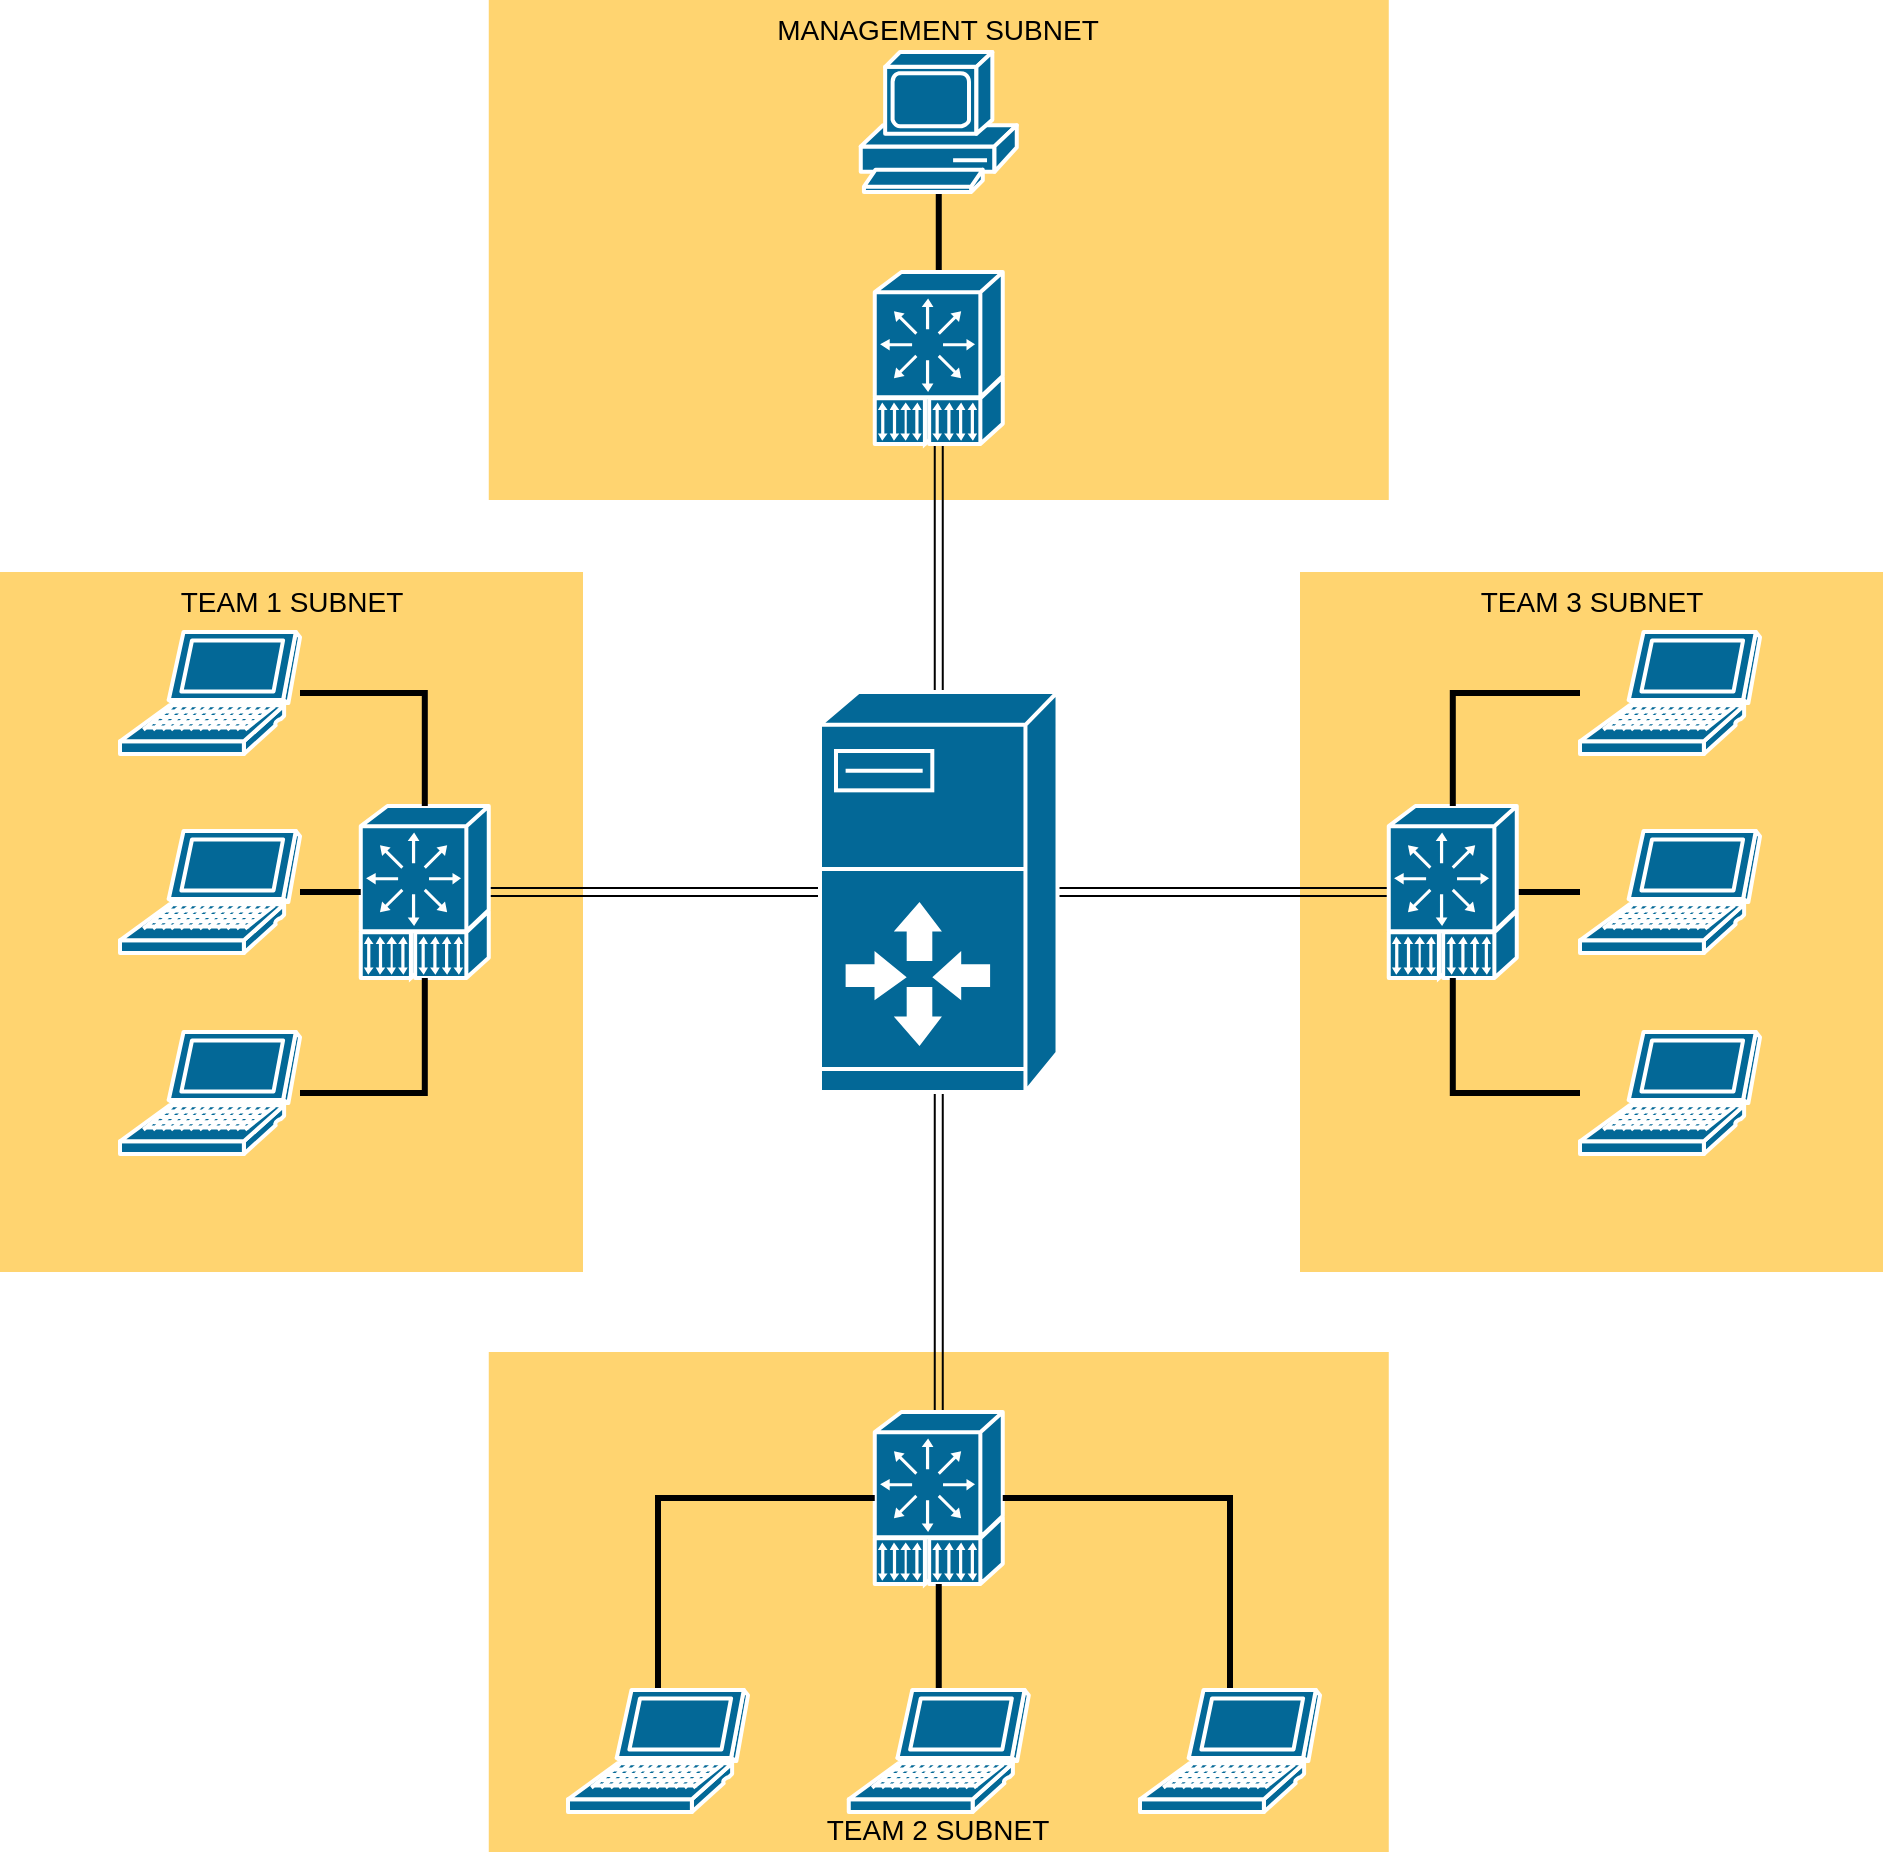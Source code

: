 <mxfile version="12.7.0" type="github"><diagram id="l5GeEBfZHHssQlTQPTFa" name="Page-1"><mxGraphModel dx="1944" dy="2143" grid="1" gridSize="10" guides="1" tooltips="1" connect="1" arrows="1" fold="1" page="1" pageScale="1" pageWidth="827" pageHeight="1169" math="0" shadow="0"><root><mxCell id="0"/><mxCell id="1" parent="0"/><mxCell id="af_4JqwX-g0Q7I4TWF5g-32" value="TEAM 2 SUBNET" style="whiteSpace=wrap;html=1;fillColor=#FFD470;gradientColor=none;fontSize=14;strokeColor=none;verticalAlign=bottom;flipV=0;flipH=0;align=center;labelPosition=center;verticalLabelPosition=middle;direction=south;aspect=fixed;" vertex="1" parent="1"><mxGeometry x="-225.62" y="230" width="450" height="250" as="geometry"/></mxCell><mxCell id="af_4JqwX-g0Q7I4TWF5g-33" value="TEAM 3 SUBNET" style="whiteSpace=wrap;html=1;fillColor=#FFD470;gradientColor=none;fontSize=14;strokeColor=none;verticalAlign=top;aspect=fixed;" vertex="1" parent="1"><mxGeometry x="180" y="-160" width="291.5" height="350" as="geometry"/></mxCell><mxCell id="af_4JqwX-g0Q7I4TWF5g-31" value="MANAGEMENT SUBNET" style="whiteSpace=wrap;html=1;fillColor=#FFD470;gradientColor=none;fontSize=14;strokeColor=none;verticalAlign=top;" vertex="1" parent="1"><mxGeometry x="-225.62" y="-446" width="450" height="250" as="geometry"/></mxCell><mxCell id="af_4JqwX-g0Q7I4TWF5g-30" value="TEAM 1 SUBNET" style="whiteSpace=wrap;html=1;fillColor=#FFD470;gradientColor=none;fontSize=14;strokeColor=none;verticalAlign=top;aspect=fixed;" vertex="1" parent="1"><mxGeometry x="-470" y="-160" width="291.5" height="350" as="geometry"/></mxCell><mxCell id="af_4JqwX-g0Q7I4TWF5g-16" value="" style="edgeStyle=orthogonalEdgeStyle;rounded=0;orthogonalLoop=1;jettySize=auto;html=1;shape=link;" edge="1" parent="1" source="af_4JqwX-g0Q7I4TWF5g-1" target="af_4JqwX-g0Q7I4TWF5g-14"><mxGeometry relative="1" as="geometry"/></mxCell><mxCell id="af_4JqwX-g0Q7I4TWF5g-17" value="" style="edgeStyle=orthogonalEdgeStyle;rounded=0;orthogonalLoop=1;jettySize=auto;html=1;shape=link;" edge="1" parent="1" source="af_4JqwX-g0Q7I4TWF5g-1" target="af_4JqwX-g0Q7I4TWF5g-13"><mxGeometry relative="1" as="geometry"/></mxCell><mxCell id="af_4JqwX-g0Q7I4TWF5g-18" value="" style="edgeStyle=orthogonalEdgeStyle;rounded=0;orthogonalLoop=1;jettySize=auto;html=1;shape=link;" edge="1" parent="1" source="af_4JqwX-g0Q7I4TWF5g-1" target="af_4JqwX-g0Q7I4TWF5g-12"><mxGeometry relative="1" as="geometry"/></mxCell><mxCell id="af_4JqwX-g0Q7I4TWF5g-19" value="" style="edgeStyle=orthogonalEdgeStyle;rounded=0;orthogonalLoop=1;jettySize=auto;html=1;shape=link;" edge="1" parent="1" source="af_4JqwX-g0Q7I4TWF5g-1" target="af_4JqwX-g0Q7I4TWF5g-11"><mxGeometry relative="1" as="geometry"/></mxCell><mxCell id="af_4JqwX-g0Q7I4TWF5g-1" value="" style="shape=mxgraph.cisco.servers.server_with_router;html=1;dashed=0;fillColor=#036897;strokeColor=#ffffff;strokeWidth=2;verticalLabelPosition=bottom;verticalAlign=top" vertex="1" parent="1"><mxGeometry x="-60" y="-100" width="118.76" height="200" as="geometry"/></mxCell><mxCell id="af_4JqwX-g0Q7I4TWF5g-91" value="" style="edgeStyle=orthogonalEdgeStyle;rounded=0;orthogonalLoop=1;jettySize=auto;html=1;endArrow=none;endFill=0;strokeWidth=3;" edge="1" parent="1" source="af_4JqwX-g0Q7I4TWF5g-11" target="af_4JqwX-g0Q7I4TWF5g-20"><mxGeometry relative="1" as="geometry"/></mxCell><mxCell id="af_4JqwX-g0Q7I4TWF5g-11" value="" style="shape=mxgraph.cisco.computers_and_peripherals.pc_adapter_card;html=1;dashed=0;fillColor=#036897;strokeColor=#ffffff;strokeWidth=2;verticalLabelPosition=bottom;verticalAlign=top" vertex="1" parent="1"><mxGeometry x="-32.62" y="-310" width="64" height="86" as="geometry"/></mxCell><mxCell id="af_4JqwX-g0Q7I4TWF5g-12" value="" style="shape=mxgraph.cisco.computers_and_peripherals.pc_adapter_card;html=1;dashed=0;fillColor=#036897;strokeColor=#ffffff;strokeWidth=2;verticalLabelPosition=bottom;verticalAlign=top" vertex="1" parent="1"><mxGeometry x="-289.62" y="-43" width="64" height="86" as="geometry"/></mxCell><mxCell id="af_4JqwX-g0Q7I4TWF5g-92" value="" style="edgeStyle=orthogonalEdgeStyle;rounded=0;orthogonalLoop=1;jettySize=auto;html=1;endArrow=none;endFill=0;strokeWidth=3;" edge="1" parent="1" source="af_4JqwX-g0Q7I4TWF5g-13" target="af_4JqwX-g0Q7I4TWF5g-44"><mxGeometry relative="1" as="geometry"/></mxCell><mxCell id="af_4JqwX-g0Q7I4TWF5g-13" value="" style="shape=mxgraph.cisco.computers_and_peripherals.pc_adapter_card;html=1;dashed=0;fillColor=#036897;strokeColor=#ffffff;strokeWidth=2;verticalLabelPosition=bottom;verticalAlign=top" vertex="1" parent="1"><mxGeometry x="224.38" y="-43" width="64" height="86" as="geometry"/></mxCell><mxCell id="af_4JqwX-g0Q7I4TWF5g-14" value="" style="shape=mxgraph.cisco.computers_and_peripherals.pc_adapter_card;html=1;dashed=0;fillColor=#036897;strokeColor=#ffffff;strokeWidth=2;verticalLabelPosition=bottom;verticalAlign=top" vertex="1" parent="1"><mxGeometry x="-32.62" y="260" width="64" height="86" as="geometry"/></mxCell><mxCell id="af_4JqwX-g0Q7I4TWF5g-20" value="" style="shape=mxgraph.cisco.computers_and_peripherals.pc;html=1;pointerEvents=1;dashed=0;fillColor=#036897;strokeColor=#ffffff;strokeWidth=2;verticalLabelPosition=bottom;verticalAlign=top;align=center;outlineConnect=0;" vertex="1" parent="1"><mxGeometry x="-39.62" y="-420" width="78" height="70" as="geometry"/></mxCell><mxCell id="af_4JqwX-g0Q7I4TWF5g-29" value="&lt;span style=&quot;color: rgba(0 , 0 , 0 , 0) ; font-family: monospace ; font-size: 0px&quot;&gt;%3CmxGraphModel%3E%3Croot%3E%3CmxCell%20id%3D%220%22%2F%3E%3CmxCell%20id%3D%221%22%20parent%3D%220%22%2F%3E%3CmxCell%20id%3D%222%22%20value%3D%22Enterprise%20Networks%22%20style%3D%22whiteSpace%3Dwrap%3Bhtml%3D1%3BfillColor%3D%23FFD470%3BgradientColor%3Dnone%3BfontSize%3D14%3BstrokeColor%3Dnone%3BverticalAlign%3Dtop%3B%22%20vertex%3D%221%22%20parent%3D%221%22%3E%3CmxGeometry%20x%3D%22170%22%20y%3D%22100%22%20width%3D%22317%22%20height%3D%22678%22%20as%3D%22geometry%22%2F%3E%3C%2FmxCell%3E%3C%2Froot%3E%3C%2FmxGraphModel%3E&lt;/span&gt;" style="text;html=1;align=center;verticalAlign=middle;resizable=0;points=[];autosize=1;" vertex="1" parent="1"><mxGeometry x="-278" y="-216" width="20" height="20" as="geometry"/></mxCell><mxCell id="af_4JqwX-g0Q7I4TWF5g-82" style="edgeStyle=orthogonalEdgeStyle;rounded=0;orthogonalLoop=1;jettySize=auto;html=1;endArrow=none;endFill=0;strokeWidth=3;sourcePortConstraint=north;" edge="1" parent="1" source="af_4JqwX-g0Q7I4TWF5g-34" target="af_4JqwX-g0Q7I4TWF5g-14"><mxGeometry relative="1" as="geometry"/></mxCell><mxCell id="af_4JqwX-g0Q7I4TWF5g-34" value="" style="shape=mxgraph.cisco.computers_and_peripherals.laptop;html=1;pointerEvents=1;dashed=0;fillColor=#036897;strokeColor=#ffffff;strokeWidth=2;verticalLabelPosition=bottom;verticalAlign=top;align=center;outlineConnect=0;" vertex="1" parent="1"><mxGeometry x="100" y="399" width="90" height="61" as="geometry"/></mxCell><mxCell id="af_4JqwX-g0Q7I4TWF5g-81" style="edgeStyle=orthogonalEdgeStyle;rounded=0;orthogonalLoop=1;jettySize=auto;html=1;endArrow=none;endFill=0;strokeWidth=3;targetPortConstraint=west;" edge="1" parent="1" source="af_4JqwX-g0Q7I4TWF5g-37" target="af_4JqwX-g0Q7I4TWF5g-14"><mxGeometry relative="1" as="geometry"/></mxCell><mxCell id="af_4JqwX-g0Q7I4TWF5g-37" value="" style="shape=mxgraph.cisco.computers_and_peripherals.laptop;html=1;pointerEvents=1;dashed=0;fillColor=#036897;strokeColor=#ffffff;strokeWidth=2;verticalLabelPosition=bottom;verticalAlign=top;align=center;outlineConnect=0;" vertex="1" parent="1"><mxGeometry x="-186" y="399" width="90" height="61" as="geometry"/></mxCell><mxCell id="af_4JqwX-g0Q7I4TWF5g-84" value="" style="edgeStyle=orthogonalEdgeStyle;rounded=0;orthogonalLoop=1;jettySize=auto;html=1;endArrow=none;endFill=0;strokeWidth=3;" edge="1" parent="1" source="af_4JqwX-g0Q7I4TWF5g-38" target="af_4JqwX-g0Q7I4TWF5g-14"><mxGeometry relative="1" as="geometry"/></mxCell><mxCell id="af_4JqwX-g0Q7I4TWF5g-38" value="" style="shape=mxgraph.cisco.computers_and_peripherals.laptop;html=1;pointerEvents=1;dashed=0;fillColor=#036897;strokeColor=#ffffff;strokeWidth=2;verticalLabelPosition=bottom;verticalAlign=top;align=center;outlineConnect=0;" vertex="1" parent="1"><mxGeometry x="-45.62" y="399" width="90" height="61" as="geometry"/></mxCell><mxCell id="af_4JqwX-g0Q7I4TWF5g-89" style="edgeStyle=orthogonalEdgeStyle;rounded=0;orthogonalLoop=1;jettySize=auto;html=1;endArrow=none;endFill=0;strokeWidth=3;" edge="1" parent="1" source="af_4JqwX-g0Q7I4TWF5g-39" target="af_4JqwX-g0Q7I4TWF5g-12"><mxGeometry relative="1" as="geometry"/></mxCell><mxCell id="af_4JqwX-g0Q7I4TWF5g-39" value="" style="shape=mxgraph.cisco.computers_and_peripherals.laptop;html=1;pointerEvents=1;dashed=0;fillColor=#036897;strokeColor=#ffffff;strokeWidth=2;verticalLabelPosition=bottom;verticalAlign=top;align=center;outlineConnect=0;" vertex="1" parent="1"><mxGeometry x="-410" y="70" width="90" height="61" as="geometry"/></mxCell><mxCell id="af_4JqwX-g0Q7I4TWF5g-85" style="edgeStyle=orthogonalEdgeStyle;rounded=0;orthogonalLoop=1;jettySize=auto;html=1;endArrow=none;endFill=0;strokeWidth=3;" edge="1" parent="1" source="af_4JqwX-g0Q7I4TWF5g-40" target="af_4JqwX-g0Q7I4TWF5g-12"><mxGeometry relative="1" as="geometry"/></mxCell><mxCell id="af_4JqwX-g0Q7I4TWF5g-40" value="" style="shape=mxgraph.cisco.computers_and_peripherals.laptop;html=1;pointerEvents=1;dashed=0;fillColor=#036897;strokeColor=#ffffff;strokeWidth=2;verticalLabelPosition=bottom;verticalAlign=top;align=center;outlineConnect=0;" vertex="1" parent="1"><mxGeometry x="-410" y="-130" width="90" height="61" as="geometry"/></mxCell><mxCell id="af_4JqwX-g0Q7I4TWF5g-100" value="" style="edgeStyle=orthogonalEdgeStyle;rounded=0;orthogonalLoop=1;jettySize=auto;html=1;endArrow=none;endFill=0;strokeWidth=3;" edge="1" parent="1" source="af_4JqwX-g0Q7I4TWF5g-41" target="af_4JqwX-g0Q7I4TWF5g-12"><mxGeometry relative="1" as="geometry"/></mxCell><mxCell id="af_4JqwX-g0Q7I4TWF5g-41" value="" style="shape=mxgraph.cisco.computers_and_peripherals.laptop;html=1;pointerEvents=1;dashed=0;fillColor=#036897;strokeColor=#ffffff;strokeWidth=2;verticalLabelPosition=bottom;verticalAlign=top;align=center;outlineConnect=0;" vertex="1" parent="1"><mxGeometry x="-410" y="-30.5" width="90" height="61" as="geometry"/></mxCell><mxCell id="af_4JqwX-g0Q7I4TWF5g-99" style="edgeStyle=orthogonalEdgeStyle;rounded=0;orthogonalLoop=1;jettySize=auto;html=1;endArrow=none;endFill=0;strokeWidth=3;" edge="1" parent="1" source="af_4JqwX-g0Q7I4TWF5g-42" target="af_4JqwX-g0Q7I4TWF5g-13"><mxGeometry relative="1" as="geometry"/></mxCell><mxCell id="af_4JqwX-g0Q7I4TWF5g-42" value="" style="shape=mxgraph.cisco.computers_and_peripherals.laptop;html=1;pointerEvents=1;dashed=0;fillColor=#036897;strokeColor=#ffffff;strokeWidth=2;verticalLabelPosition=bottom;verticalAlign=top;align=center;outlineConnect=0;" vertex="1" parent="1"><mxGeometry x="320" y="70" width="90" height="61" as="geometry"/></mxCell><mxCell id="af_4JqwX-g0Q7I4TWF5g-94" style="edgeStyle=orthogonalEdgeStyle;rounded=0;orthogonalLoop=1;jettySize=auto;html=1;endArrow=none;endFill=0;strokeWidth=3;" edge="1" parent="1" source="af_4JqwX-g0Q7I4TWF5g-43" target="af_4JqwX-g0Q7I4TWF5g-13"><mxGeometry relative="1" as="geometry"><mxPoint x="257" y="-60" as="targetPoint"/></mxGeometry></mxCell><mxCell id="af_4JqwX-g0Q7I4TWF5g-43" value="" style="shape=mxgraph.cisco.computers_and_peripherals.laptop;html=1;pointerEvents=1;dashed=0;fillColor=#036897;strokeColor=#ffffff;strokeWidth=2;verticalLabelPosition=bottom;verticalAlign=top;align=center;outlineConnect=0;" vertex="1" parent="1"><mxGeometry x="320" y="-130" width="90" height="61" as="geometry"/></mxCell><mxCell id="af_4JqwX-g0Q7I4TWF5g-44" value="" style="shape=mxgraph.cisco.computers_and_peripherals.laptop;html=1;pointerEvents=1;dashed=0;fillColor=#036897;strokeColor=#ffffff;strokeWidth=2;verticalLabelPosition=bottom;verticalAlign=top;align=center;outlineConnect=0;" vertex="1" parent="1"><mxGeometry x="320" y="-30.5" width="90" height="61" as="geometry"/></mxCell></root></mxGraphModel></diagram></mxfile>